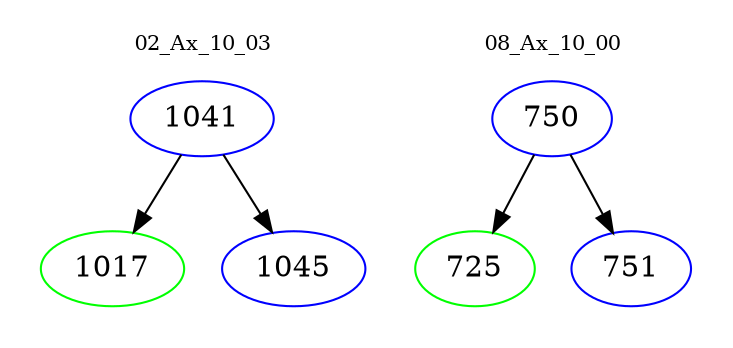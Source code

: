 digraph{
subgraph cluster_0 {
color = white
label = "02_Ax_10_03";
fontsize=10;
T0_1041 [label="1041", color="blue"]
T0_1041 -> T0_1017 [color="black"]
T0_1017 [label="1017", color="green"]
T0_1041 -> T0_1045 [color="black"]
T0_1045 [label="1045", color="blue"]
}
subgraph cluster_1 {
color = white
label = "08_Ax_10_00";
fontsize=10;
T1_750 [label="750", color="blue"]
T1_750 -> T1_725 [color="black"]
T1_725 [label="725", color="green"]
T1_750 -> T1_751 [color="black"]
T1_751 [label="751", color="blue"]
}
}
